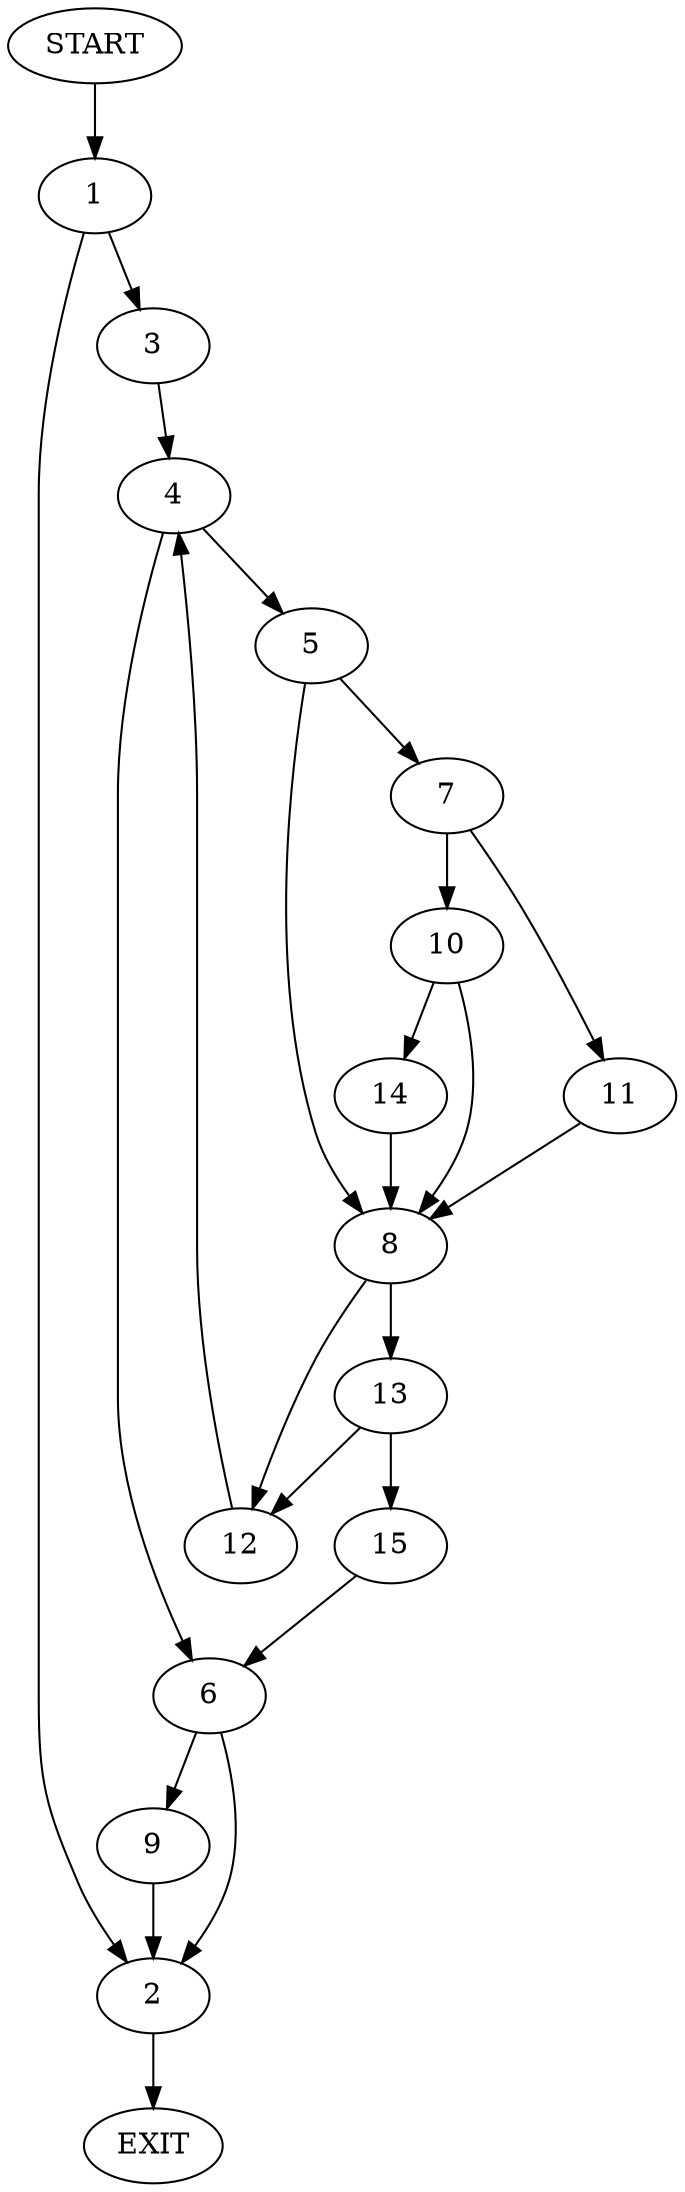 digraph {
0 [label="START"]
16 [label="EXIT"]
0 -> 1
1 -> 2
1 -> 3
2 -> 16
3 -> 4
4 -> 5
4 -> 6
5 -> 7
5 -> 8
6 -> 9
6 -> 2
7 -> 10
7 -> 11
8 -> 12
8 -> 13
10 -> 8
10 -> 14
11 -> 8
14 -> 8
13 -> 12
13 -> 15
12 -> 4
15 -> 6
9 -> 2
}
